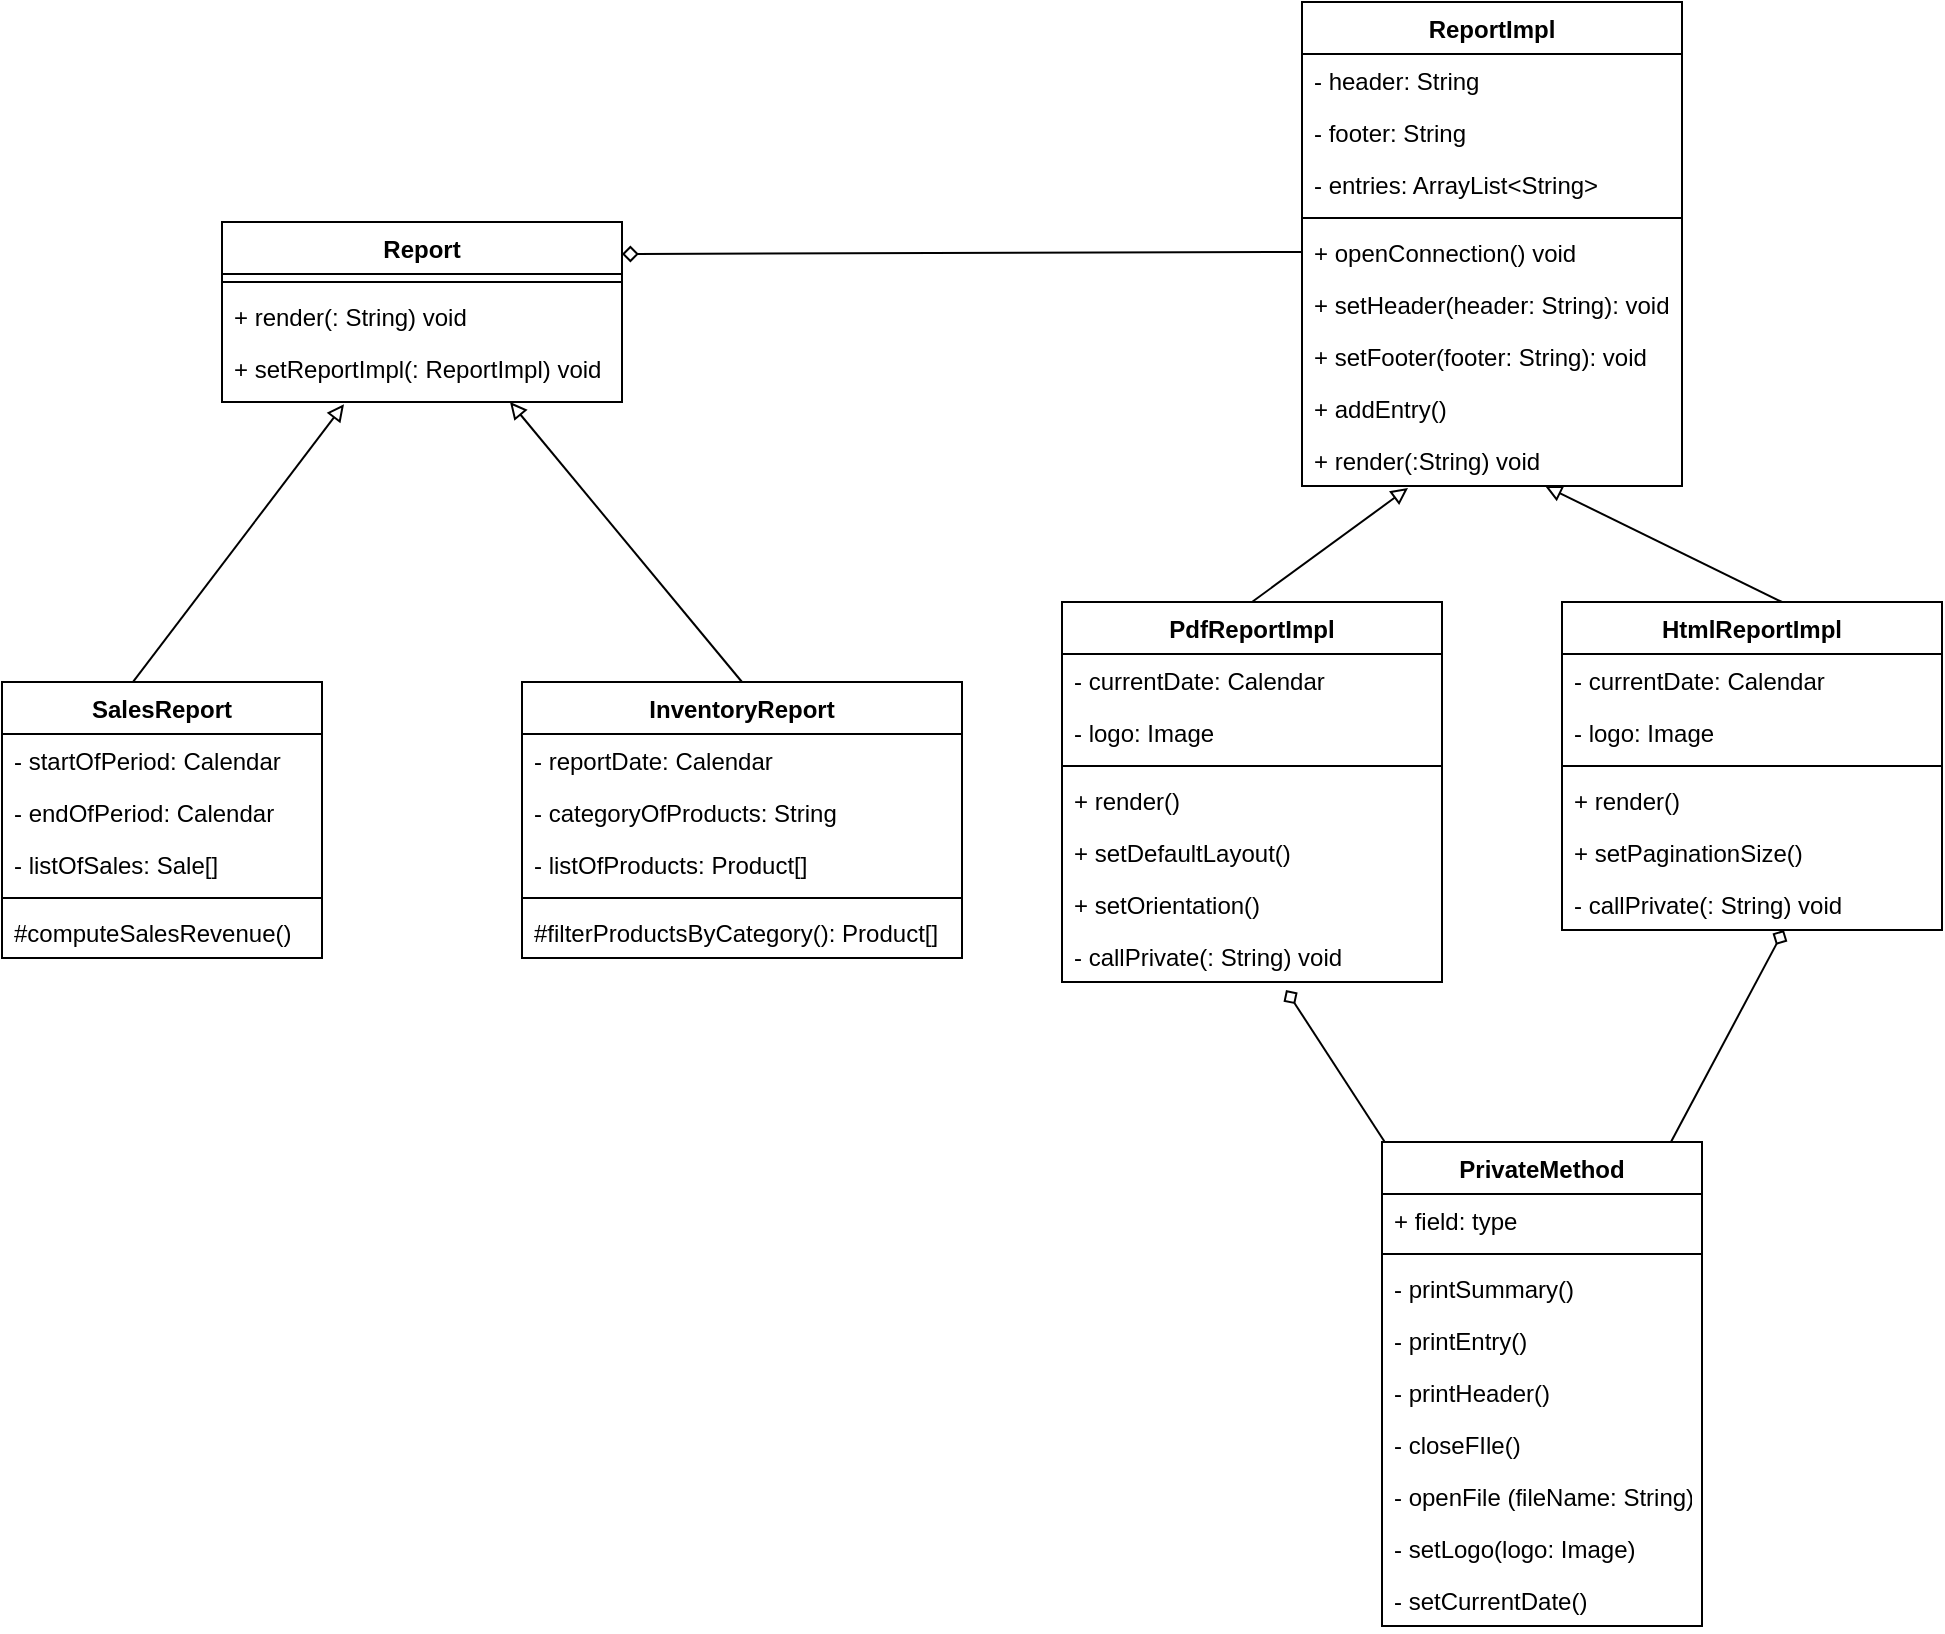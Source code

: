 <mxfile version="13.9.7" type="github">
  <diagram id="gvgA9DPZgKeETCDJ_HkA" name="Page-1">
    <mxGraphModel dx="1422" dy="1894" grid="1" gridSize="10" guides="1" tooltips="1" connect="1" arrows="1" fold="1" page="1" pageScale="1" pageWidth="850" pageHeight="1100" math="0" shadow="0">
      <root>
        <mxCell id="0" />
        <mxCell id="1" parent="0" />
        <mxCell id="iuwBl1l9ejgF4jkPxGfz-1" value="Report" style="swimlane;fontStyle=1;align=center;verticalAlign=top;childLayout=stackLayout;horizontal=1;startSize=26;horizontalStack=0;resizeParent=1;resizeParentMax=0;resizeLast=0;collapsible=1;marginBottom=0;" vertex="1" parent="1">
          <mxGeometry x="170" y="80" width="200" height="90" as="geometry" />
        </mxCell>
        <mxCell id="iuwBl1l9ejgF4jkPxGfz-3" value="" style="line;strokeWidth=1;fillColor=none;align=left;verticalAlign=middle;spacingTop=-1;spacingLeft=3;spacingRight=3;rotatable=0;labelPosition=right;points=[];portConstraint=eastwest;" vertex="1" parent="iuwBl1l9ejgF4jkPxGfz-1">
          <mxGeometry y="26" width="200" height="8" as="geometry" />
        </mxCell>
        <mxCell id="iuwBl1l9ejgF4jkPxGfz-7" value="+ render(: String) void" style="text;strokeColor=none;fillColor=none;align=left;verticalAlign=top;spacingLeft=4;spacingRight=4;overflow=hidden;rotatable=0;points=[[0,0.5],[1,0.5]];portConstraint=eastwest;" vertex="1" parent="iuwBl1l9ejgF4jkPxGfz-1">
          <mxGeometry y="34" width="200" height="26" as="geometry" />
        </mxCell>
        <mxCell id="iuwBl1l9ejgF4jkPxGfz-4" value="+ setReportImpl(: ReportImpl) void" style="text;strokeColor=none;fillColor=none;align=left;verticalAlign=top;spacingLeft=4;spacingRight=4;overflow=hidden;rotatable=0;points=[[0,0.5],[1,0.5]];portConstraint=eastwest;" vertex="1" parent="iuwBl1l9ejgF4jkPxGfz-1">
          <mxGeometry y="60" width="200" height="30" as="geometry" />
        </mxCell>
        <mxCell id="iuwBl1l9ejgF4jkPxGfz-45" style="rounded=0;orthogonalLoop=1;jettySize=auto;html=1;entryX=0.305;entryY=1.038;entryDx=0;entryDy=0;entryPerimeter=0;exitX=0.4;exitY=0.014;exitDx=0;exitDy=0;exitPerimeter=0;endArrow=block;endFill=0;" edge="1" parent="1" source="iuwBl1l9ejgF4jkPxGfz-11" target="iuwBl1l9ejgF4jkPxGfz-4">
          <mxGeometry relative="1" as="geometry" />
        </mxCell>
        <mxCell id="iuwBl1l9ejgF4jkPxGfz-11" value="SalesReport" style="swimlane;fontStyle=1;align=center;verticalAlign=top;childLayout=stackLayout;horizontal=1;startSize=26;horizontalStack=0;resizeParent=1;resizeParentMax=0;resizeLast=0;collapsible=1;marginBottom=0;" vertex="1" parent="1">
          <mxGeometry x="60" y="310" width="160" height="138" as="geometry" />
        </mxCell>
        <mxCell id="iuwBl1l9ejgF4jkPxGfz-6" value="- startOfPeriod: Calendar" style="text;strokeColor=none;fillColor=none;align=left;verticalAlign=top;spacingLeft=4;spacingRight=4;overflow=hidden;rotatable=0;points=[[0,0.5],[1,0.5]];portConstraint=eastwest;" vertex="1" parent="iuwBl1l9ejgF4jkPxGfz-11">
          <mxGeometry y="26" width="160" height="26" as="geometry" />
        </mxCell>
        <mxCell id="iuwBl1l9ejgF4jkPxGfz-12" value="- endOfPeriod: Calendar" style="text;strokeColor=none;fillColor=none;align=left;verticalAlign=top;spacingLeft=4;spacingRight=4;overflow=hidden;rotatable=0;points=[[0,0.5],[1,0.5]];portConstraint=eastwest;" vertex="1" parent="iuwBl1l9ejgF4jkPxGfz-11">
          <mxGeometry y="52" width="160" height="26" as="geometry" />
        </mxCell>
        <mxCell id="iuwBl1l9ejgF4jkPxGfz-21" value="- listOfSales: Sale[]" style="text;strokeColor=none;fillColor=none;align=left;verticalAlign=top;spacingLeft=4;spacingRight=4;overflow=hidden;rotatable=0;points=[[0,0.5],[1,0.5]];portConstraint=eastwest;" vertex="1" parent="iuwBl1l9ejgF4jkPxGfz-11">
          <mxGeometry y="78" width="160" height="26" as="geometry" />
        </mxCell>
        <mxCell id="iuwBl1l9ejgF4jkPxGfz-13" value="" style="line;strokeWidth=1;fillColor=none;align=left;verticalAlign=middle;spacingTop=-1;spacingLeft=3;spacingRight=3;rotatable=0;labelPosition=right;points=[];portConstraint=eastwest;" vertex="1" parent="iuwBl1l9ejgF4jkPxGfz-11">
          <mxGeometry y="104" width="160" height="8" as="geometry" />
        </mxCell>
        <mxCell id="iuwBl1l9ejgF4jkPxGfz-14" value="#computeSalesRevenue()" style="text;strokeColor=none;fillColor=none;align=left;verticalAlign=top;spacingLeft=4;spacingRight=4;overflow=hidden;rotatable=0;points=[[0,0.5],[1,0.5]];portConstraint=eastwest;" vertex="1" parent="iuwBl1l9ejgF4jkPxGfz-11">
          <mxGeometry y="112" width="160" height="26" as="geometry" />
        </mxCell>
        <mxCell id="iuwBl1l9ejgF4jkPxGfz-46" style="edgeStyle=none;rounded=0;orthogonalLoop=1;jettySize=auto;html=1;exitX=0.5;exitY=0;exitDx=0;exitDy=0;entryX=0.72;entryY=1;entryDx=0;entryDy=0;entryPerimeter=0;endArrow=block;endFill=0;" edge="1" parent="1" source="iuwBl1l9ejgF4jkPxGfz-22" target="iuwBl1l9ejgF4jkPxGfz-4">
          <mxGeometry relative="1" as="geometry" />
        </mxCell>
        <mxCell id="iuwBl1l9ejgF4jkPxGfz-22" value="InventoryReport" style="swimlane;fontStyle=1;align=center;verticalAlign=top;childLayout=stackLayout;horizontal=1;startSize=26;horizontalStack=0;resizeParent=1;resizeParentMax=0;resizeLast=0;collapsible=1;marginBottom=0;" vertex="1" parent="1">
          <mxGeometry x="320" y="310" width="220" height="138" as="geometry" />
        </mxCell>
        <mxCell id="iuwBl1l9ejgF4jkPxGfz-23" value="- reportDate: Calendar" style="text;strokeColor=none;fillColor=none;align=left;verticalAlign=top;spacingLeft=4;spacingRight=4;overflow=hidden;rotatable=0;points=[[0,0.5],[1,0.5]];portConstraint=eastwest;" vertex="1" parent="iuwBl1l9ejgF4jkPxGfz-22">
          <mxGeometry y="26" width="220" height="26" as="geometry" />
        </mxCell>
        <mxCell id="iuwBl1l9ejgF4jkPxGfz-24" value="- categoryOfProducts: String" style="text;strokeColor=none;fillColor=none;align=left;verticalAlign=top;spacingLeft=4;spacingRight=4;overflow=hidden;rotatable=0;points=[[0,0.5],[1,0.5]];portConstraint=eastwest;" vertex="1" parent="iuwBl1l9ejgF4jkPxGfz-22">
          <mxGeometry y="52" width="220" height="26" as="geometry" />
        </mxCell>
        <mxCell id="iuwBl1l9ejgF4jkPxGfz-25" value="- listOfProducts: Product[]" style="text;strokeColor=none;fillColor=none;align=left;verticalAlign=top;spacingLeft=4;spacingRight=4;overflow=hidden;rotatable=0;points=[[0,0.5],[1,0.5]];portConstraint=eastwest;" vertex="1" parent="iuwBl1l9ejgF4jkPxGfz-22">
          <mxGeometry y="78" width="220" height="26" as="geometry" />
        </mxCell>
        <mxCell id="iuwBl1l9ejgF4jkPxGfz-26" value="" style="line;strokeWidth=1;fillColor=none;align=left;verticalAlign=middle;spacingTop=-1;spacingLeft=3;spacingRight=3;rotatable=0;labelPosition=right;points=[];portConstraint=eastwest;" vertex="1" parent="iuwBl1l9ejgF4jkPxGfz-22">
          <mxGeometry y="104" width="220" height="8" as="geometry" />
        </mxCell>
        <mxCell id="iuwBl1l9ejgF4jkPxGfz-27" value="#filterProductsByCategory(): Product[]" style="text;strokeColor=none;fillColor=none;align=left;verticalAlign=top;spacingLeft=4;spacingRight=4;overflow=hidden;rotatable=0;points=[[0,0.5],[1,0.5]];portConstraint=eastwest;" vertex="1" parent="iuwBl1l9ejgF4jkPxGfz-22">
          <mxGeometry y="112" width="220" height="26" as="geometry" />
        </mxCell>
        <mxCell id="iuwBl1l9ejgF4jkPxGfz-28" value="ReportImpl" style="swimlane;fontStyle=1;align=center;verticalAlign=top;childLayout=stackLayout;horizontal=1;startSize=26;horizontalStack=0;resizeParent=1;resizeParentMax=0;resizeLast=0;collapsible=1;marginBottom=0;" vertex="1" parent="1">
          <mxGeometry x="710" y="-30" width="190" height="242" as="geometry" />
        </mxCell>
        <mxCell id="iuwBl1l9ejgF4jkPxGfz-83" value="- header: String" style="text;strokeColor=none;fillColor=none;align=left;verticalAlign=top;spacingLeft=4;spacingRight=4;overflow=hidden;rotatable=0;points=[[0,0.5],[1,0.5]];portConstraint=eastwest;" vertex="1" parent="iuwBl1l9ejgF4jkPxGfz-28">
          <mxGeometry y="26" width="190" height="26" as="geometry" />
        </mxCell>
        <mxCell id="iuwBl1l9ejgF4jkPxGfz-84" value="- footer: String" style="text;strokeColor=none;fillColor=none;align=left;verticalAlign=top;spacingLeft=4;spacingRight=4;overflow=hidden;rotatable=0;points=[[0,0.5],[1,0.5]];portConstraint=eastwest;" vertex="1" parent="iuwBl1l9ejgF4jkPxGfz-28">
          <mxGeometry y="52" width="190" height="26" as="geometry" />
        </mxCell>
        <mxCell id="iuwBl1l9ejgF4jkPxGfz-85" value="- entries: ArrayList&lt;String&gt;" style="text;strokeColor=none;fillColor=none;align=left;verticalAlign=top;spacingLeft=4;spacingRight=4;overflow=hidden;rotatable=0;points=[[0,0.5],[1,0.5]];portConstraint=eastwest;" vertex="1" parent="iuwBl1l9ejgF4jkPxGfz-28">
          <mxGeometry y="78" width="190" height="26" as="geometry" />
        </mxCell>
        <mxCell id="iuwBl1l9ejgF4jkPxGfz-30" value="" style="line;strokeWidth=1;fillColor=none;align=left;verticalAlign=middle;spacingTop=-1;spacingLeft=3;spacingRight=3;rotatable=0;labelPosition=right;points=[];portConstraint=eastwest;" vertex="1" parent="iuwBl1l9ejgF4jkPxGfz-28">
          <mxGeometry y="104" width="190" height="8" as="geometry" />
        </mxCell>
        <mxCell id="iuwBl1l9ejgF4jkPxGfz-44" value="+ openConnection() void" style="text;strokeColor=none;fillColor=none;align=left;verticalAlign=top;spacingLeft=4;spacingRight=4;overflow=hidden;rotatable=0;points=[[0,0.5],[1,0.5]];portConstraint=eastwest;" vertex="1" parent="iuwBl1l9ejgF4jkPxGfz-28">
          <mxGeometry y="112" width="190" height="26" as="geometry" />
        </mxCell>
        <mxCell id="iuwBl1l9ejgF4jkPxGfz-40" value="+ setHeader(header: String): void" style="text;strokeColor=none;fillColor=none;align=left;verticalAlign=top;spacingLeft=4;spacingRight=4;overflow=hidden;rotatable=0;points=[[0,0.5],[1,0.5]];portConstraint=eastwest;" vertex="1" parent="iuwBl1l9ejgF4jkPxGfz-28">
          <mxGeometry y="138" width="190" height="26" as="geometry" />
        </mxCell>
        <mxCell id="iuwBl1l9ejgF4jkPxGfz-41" value="+ setFooter(footer: String): void" style="text;strokeColor=none;fillColor=none;align=left;verticalAlign=top;spacingLeft=4;spacingRight=4;overflow=hidden;rotatable=0;points=[[0,0.5],[1,0.5]];portConstraint=eastwest;" vertex="1" parent="iuwBl1l9ejgF4jkPxGfz-28">
          <mxGeometry y="164" width="190" height="26" as="geometry" />
        </mxCell>
        <mxCell id="iuwBl1l9ejgF4jkPxGfz-42" value="+ addEntry()" style="text;strokeColor=none;fillColor=none;align=left;verticalAlign=top;spacingLeft=4;spacingRight=4;overflow=hidden;rotatable=0;points=[[0,0.5],[1,0.5]];portConstraint=eastwest;" vertex="1" parent="iuwBl1l9ejgF4jkPxGfz-28">
          <mxGeometry y="190" width="190" height="26" as="geometry" />
        </mxCell>
        <mxCell id="iuwBl1l9ejgF4jkPxGfz-43" value="+ render(:String) void" style="text;strokeColor=none;fillColor=none;align=left;verticalAlign=top;spacingLeft=4;spacingRight=4;overflow=hidden;rotatable=0;points=[[0,0.5],[1,0.5]];portConstraint=eastwest;" vertex="1" parent="iuwBl1l9ejgF4jkPxGfz-28">
          <mxGeometry y="216" width="190" height="26" as="geometry" />
        </mxCell>
        <mxCell id="iuwBl1l9ejgF4jkPxGfz-47" style="edgeStyle=none;rounded=0;orthogonalLoop=1;jettySize=auto;html=1;exitX=0.5;exitY=0;exitDx=0;exitDy=0;endArrow=block;endFill=0;entryX=0.279;entryY=1.038;entryDx=0;entryDy=0;entryPerimeter=0;" edge="1" parent="1" source="iuwBl1l9ejgF4jkPxGfz-32" target="iuwBl1l9ejgF4jkPxGfz-43">
          <mxGeometry relative="1" as="geometry">
            <mxPoint x="752" y="210" as="targetPoint" />
          </mxGeometry>
        </mxCell>
        <mxCell id="iuwBl1l9ejgF4jkPxGfz-32" value="PdfReportImpl" style="swimlane;fontStyle=1;align=center;verticalAlign=top;childLayout=stackLayout;horizontal=1;startSize=26;horizontalStack=0;resizeParent=1;resizeParentMax=0;resizeLast=0;collapsible=1;marginBottom=0;" vertex="1" parent="1">
          <mxGeometry x="590" y="270" width="190" height="190" as="geometry" />
        </mxCell>
        <mxCell id="iuwBl1l9ejgF4jkPxGfz-33" value="- currentDate: Calendar" style="text;strokeColor=none;fillColor=none;align=left;verticalAlign=top;spacingLeft=4;spacingRight=4;overflow=hidden;rotatable=0;points=[[0,0.5],[1,0.5]];portConstraint=eastwest;" vertex="1" parent="iuwBl1l9ejgF4jkPxGfz-32">
          <mxGeometry y="26" width="190" height="26" as="geometry" />
        </mxCell>
        <mxCell id="iuwBl1l9ejgF4jkPxGfz-49" value="- logo: Image" style="text;strokeColor=none;fillColor=none;align=left;verticalAlign=top;spacingLeft=4;spacingRight=4;overflow=hidden;rotatable=0;points=[[0,0.5],[1,0.5]];portConstraint=eastwest;" vertex="1" parent="iuwBl1l9ejgF4jkPxGfz-32">
          <mxGeometry y="52" width="190" height="26" as="geometry" />
        </mxCell>
        <mxCell id="iuwBl1l9ejgF4jkPxGfz-34" value="" style="line;strokeWidth=1;fillColor=none;align=left;verticalAlign=middle;spacingTop=-1;spacingLeft=3;spacingRight=3;rotatable=0;labelPosition=right;points=[];portConstraint=eastwest;" vertex="1" parent="iuwBl1l9ejgF4jkPxGfz-32">
          <mxGeometry y="78" width="190" height="8" as="geometry" />
        </mxCell>
        <mxCell id="iuwBl1l9ejgF4jkPxGfz-57" value="+ render()" style="text;strokeColor=none;fillColor=none;align=left;verticalAlign=top;spacingLeft=4;spacingRight=4;overflow=hidden;rotatable=0;points=[[0,0.5],[1,0.5]];portConstraint=eastwest;" vertex="1" parent="iuwBl1l9ejgF4jkPxGfz-32">
          <mxGeometry y="86" width="190" height="26" as="geometry" />
        </mxCell>
        <mxCell id="iuwBl1l9ejgF4jkPxGfz-50" value="+ setDefaultLayout()" style="text;strokeColor=none;fillColor=none;align=left;verticalAlign=top;spacingLeft=4;spacingRight=4;overflow=hidden;rotatable=0;points=[[0,0.5],[1,0.5]];portConstraint=eastwest;" vertex="1" parent="iuwBl1l9ejgF4jkPxGfz-32">
          <mxGeometry y="112" width="190" height="26" as="geometry" />
        </mxCell>
        <mxCell id="iuwBl1l9ejgF4jkPxGfz-63" value="+ setOrientation()" style="text;strokeColor=none;fillColor=none;align=left;verticalAlign=top;spacingLeft=4;spacingRight=4;overflow=hidden;rotatable=0;points=[[0,0.5],[1,0.5]];portConstraint=eastwest;" vertex="1" parent="iuwBl1l9ejgF4jkPxGfz-32">
          <mxGeometry y="138" width="190" height="26" as="geometry" />
        </mxCell>
        <mxCell id="iuwBl1l9ejgF4jkPxGfz-112" value="- callPrivate(: String) void" style="text;strokeColor=none;fillColor=none;align=left;verticalAlign=top;spacingLeft=4;spacingRight=4;overflow=hidden;rotatable=0;points=[[0,0.5],[1,0.5]];portConstraint=eastwest;" vertex="1" parent="iuwBl1l9ejgF4jkPxGfz-32">
          <mxGeometry y="164" width="190" height="26" as="geometry" />
        </mxCell>
        <mxCell id="iuwBl1l9ejgF4jkPxGfz-48" style="edgeStyle=none;rounded=0;orthogonalLoop=1;jettySize=auto;html=1;exitX=0.5;exitY=0;exitDx=0;exitDy=0;endArrow=block;endFill=0;" edge="1" parent="1" target="iuwBl1l9ejgF4jkPxGfz-43">
          <mxGeometry relative="1" as="geometry">
            <mxPoint x="950" y="270" as="sourcePoint" />
          </mxGeometry>
        </mxCell>
        <mxCell id="iuwBl1l9ejgF4jkPxGfz-67" value="HtmlReportImpl" style="swimlane;fontStyle=1;align=center;verticalAlign=top;childLayout=stackLayout;horizontal=1;startSize=26;horizontalStack=0;resizeParent=1;resizeParentMax=0;resizeLast=0;collapsible=1;marginBottom=0;" vertex="1" parent="1">
          <mxGeometry x="840" y="270" width="190" height="164" as="geometry" />
        </mxCell>
        <mxCell id="iuwBl1l9ejgF4jkPxGfz-68" value="- currentDate: Calendar" style="text;strokeColor=none;fillColor=none;align=left;verticalAlign=top;spacingLeft=4;spacingRight=4;overflow=hidden;rotatable=0;points=[[0,0.5],[1,0.5]];portConstraint=eastwest;" vertex="1" parent="iuwBl1l9ejgF4jkPxGfz-67">
          <mxGeometry y="26" width="190" height="26" as="geometry" />
        </mxCell>
        <mxCell id="iuwBl1l9ejgF4jkPxGfz-69" value="- logo: Image" style="text;strokeColor=none;fillColor=none;align=left;verticalAlign=top;spacingLeft=4;spacingRight=4;overflow=hidden;rotatable=0;points=[[0,0.5],[1,0.5]];portConstraint=eastwest;" vertex="1" parent="iuwBl1l9ejgF4jkPxGfz-67">
          <mxGeometry y="52" width="190" height="26" as="geometry" />
        </mxCell>
        <mxCell id="iuwBl1l9ejgF4jkPxGfz-70" value="" style="line;strokeWidth=1;fillColor=none;align=left;verticalAlign=middle;spacingTop=-1;spacingLeft=3;spacingRight=3;rotatable=0;labelPosition=right;points=[];portConstraint=eastwest;" vertex="1" parent="iuwBl1l9ejgF4jkPxGfz-67">
          <mxGeometry y="78" width="190" height="8" as="geometry" />
        </mxCell>
        <mxCell id="iuwBl1l9ejgF4jkPxGfz-71" value="+ render()" style="text;strokeColor=none;fillColor=none;align=left;verticalAlign=top;spacingLeft=4;spacingRight=4;overflow=hidden;rotatable=0;points=[[0,0.5],[1,0.5]];portConstraint=eastwest;" vertex="1" parent="iuwBl1l9ejgF4jkPxGfz-67">
          <mxGeometry y="86" width="190" height="26" as="geometry" />
        </mxCell>
        <mxCell id="iuwBl1l9ejgF4jkPxGfz-72" value="+ setPaginationSize()" style="text;strokeColor=none;fillColor=none;align=left;verticalAlign=top;spacingLeft=4;spacingRight=4;overflow=hidden;rotatable=0;points=[[0,0.5],[1,0.5]];portConstraint=eastwest;" vertex="1" parent="iuwBl1l9ejgF4jkPxGfz-67">
          <mxGeometry y="112" width="190" height="26" as="geometry" />
        </mxCell>
        <mxCell id="iuwBl1l9ejgF4jkPxGfz-113" value="- callPrivate(: String) void" style="text;strokeColor=none;fillColor=none;align=left;verticalAlign=top;spacingLeft=4;spacingRight=4;overflow=hidden;rotatable=0;points=[[0,0.5],[1,0.5]];portConstraint=eastwest;" vertex="1" parent="iuwBl1l9ejgF4jkPxGfz-67">
          <mxGeometry y="138" width="190" height="26" as="geometry" />
        </mxCell>
        <mxCell id="iuwBl1l9ejgF4jkPxGfz-81" style="edgeStyle=none;rounded=0;orthogonalLoop=1;jettySize=auto;html=1;exitX=0;exitY=0.5;exitDx=0;exitDy=0;entryX=1;entryY=0.154;entryDx=0;entryDy=0;entryPerimeter=0;endArrow=diamond;endFill=0;" edge="1" parent="1" source="iuwBl1l9ejgF4jkPxGfz-44">
          <mxGeometry relative="1" as="geometry">
            <mxPoint x="370" y="96.004" as="targetPoint" />
          </mxGeometry>
        </mxCell>
        <mxCell id="iuwBl1l9ejgF4jkPxGfz-110" style="edgeStyle=none;rounded=0;orthogonalLoop=1;jettySize=auto;html=1;endArrow=diamond;endFill=0;" edge="1" parent="1" source="iuwBl1l9ejgF4jkPxGfz-92">
          <mxGeometry relative="1" as="geometry">
            <mxPoint x="702" y="464" as="targetPoint" />
          </mxGeometry>
        </mxCell>
        <mxCell id="iuwBl1l9ejgF4jkPxGfz-111" style="edgeStyle=none;rounded=0;orthogonalLoop=1;jettySize=auto;html=1;entryX=0.584;entryY=1;entryDx=0;entryDy=0;entryPerimeter=0;endArrow=diamond;endFill=0;" edge="1" parent="1" source="iuwBl1l9ejgF4jkPxGfz-92" target="iuwBl1l9ejgF4jkPxGfz-113">
          <mxGeometry relative="1" as="geometry" />
        </mxCell>
        <mxCell id="iuwBl1l9ejgF4jkPxGfz-92" value="PrivateMethod" style="swimlane;fontStyle=1;align=center;verticalAlign=top;childLayout=stackLayout;horizontal=1;startSize=26;horizontalStack=0;resizeParent=1;resizeParentMax=0;resizeLast=0;collapsible=1;marginBottom=0;" vertex="1" parent="1">
          <mxGeometry x="750" y="540" width="160" height="242" as="geometry" />
        </mxCell>
        <mxCell id="iuwBl1l9ejgF4jkPxGfz-93" value="+ field: type" style="text;strokeColor=none;fillColor=none;align=left;verticalAlign=top;spacingLeft=4;spacingRight=4;overflow=hidden;rotatable=0;points=[[0,0.5],[1,0.5]];portConstraint=eastwest;" vertex="1" parent="iuwBl1l9ejgF4jkPxGfz-92">
          <mxGeometry y="26" width="160" height="26" as="geometry" />
        </mxCell>
        <mxCell id="iuwBl1l9ejgF4jkPxGfz-94" value="" style="line;strokeWidth=1;fillColor=none;align=left;verticalAlign=middle;spacingTop=-1;spacingLeft=3;spacingRight=3;rotatable=0;labelPosition=right;points=[];portConstraint=eastwest;" vertex="1" parent="iuwBl1l9ejgF4jkPxGfz-92">
          <mxGeometry y="52" width="160" height="8" as="geometry" />
        </mxCell>
        <mxCell id="iuwBl1l9ejgF4jkPxGfz-109" value="- printSummary()" style="text;strokeColor=none;fillColor=none;align=left;verticalAlign=top;spacingLeft=4;spacingRight=4;overflow=hidden;rotatable=0;points=[[0,0.5],[1,0.5]];portConstraint=eastwest;" vertex="1" parent="iuwBl1l9ejgF4jkPxGfz-92">
          <mxGeometry y="60" width="160" height="26" as="geometry" />
        </mxCell>
        <mxCell id="iuwBl1l9ejgF4jkPxGfz-108" value="- printEntry()" style="text;strokeColor=none;fillColor=none;align=left;verticalAlign=top;spacingLeft=4;spacingRight=4;overflow=hidden;rotatable=0;points=[[0,0.5],[1,0.5]];portConstraint=eastwest;" vertex="1" parent="iuwBl1l9ejgF4jkPxGfz-92">
          <mxGeometry y="86" width="160" height="26" as="geometry" />
        </mxCell>
        <mxCell id="iuwBl1l9ejgF4jkPxGfz-107" value="- printHeader()" style="text;strokeColor=none;fillColor=none;align=left;verticalAlign=top;spacingLeft=4;spacingRight=4;overflow=hidden;rotatable=0;points=[[0,0.5],[1,0.5]];portConstraint=eastwest;" vertex="1" parent="iuwBl1l9ejgF4jkPxGfz-92">
          <mxGeometry y="112" width="160" height="26" as="geometry" />
        </mxCell>
        <mxCell id="iuwBl1l9ejgF4jkPxGfz-106" value="- closeFIle()" style="text;strokeColor=none;fillColor=none;align=left;verticalAlign=top;spacingLeft=4;spacingRight=4;overflow=hidden;rotatable=0;points=[[0,0.5],[1,0.5]];portConstraint=eastwest;" vertex="1" parent="iuwBl1l9ejgF4jkPxGfz-92">
          <mxGeometry y="138" width="160" height="26" as="geometry" />
        </mxCell>
        <mxCell id="iuwBl1l9ejgF4jkPxGfz-105" value="- openFile (fileName: String); File" style="text;strokeColor=none;fillColor=none;align=left;verticalAlign=top;spacingLeft=4;spacingRight=4;overflow=hidden;rotatable=0;points=[[0,0.5],[1,0.5]];portConstraint=eastwest;" vertex="1" parent="iuwBl1l9ejgF4jkPxGfz-92">
          <mxGeometry y="164" width="160" height="26" as="geometry" />
        </mxCell>
        <mxCell id="iuwBl1l9ejgF4jkPxGfz-104" value="- setLogo(logo: Image)" style="text;strokeColor=none;fillColor=none;align=left;verticalAlign=top;spacingLeft=4;spacingRight=4;overflow=hidden;rotatable=0;points=[[0,0.5],[1,0.5]];portConstraint=eastwest;" vertex="1" parent="iuwBl1l9ejgF4jkPxGfz-92">
          <mxGeometry y="190" width="160" height="26" as="geometry" />
        </mxCell>
        <mxCell id="iuwBl1l9ejgF4jkPxGfz-103" value="- setCurrentDate()" style="text;strokeColor=none;fillColor=none;align=left;verticalAlign=top;spacingLeft=4;spacingRight=4;overflow=hidden;rotatable=0;points=[[0,0.5],[1,0.5]];portConstraint=eastwest;" vertex="1" parent="iuwBl1l9ejgF4jkPxGfz-92">
          <mxGeometry y="216" width="160" height="26" as="geometry" />
        </mxCell>
      </root>
    </mxGraphModel>
  </diagram>
</mxfile>
